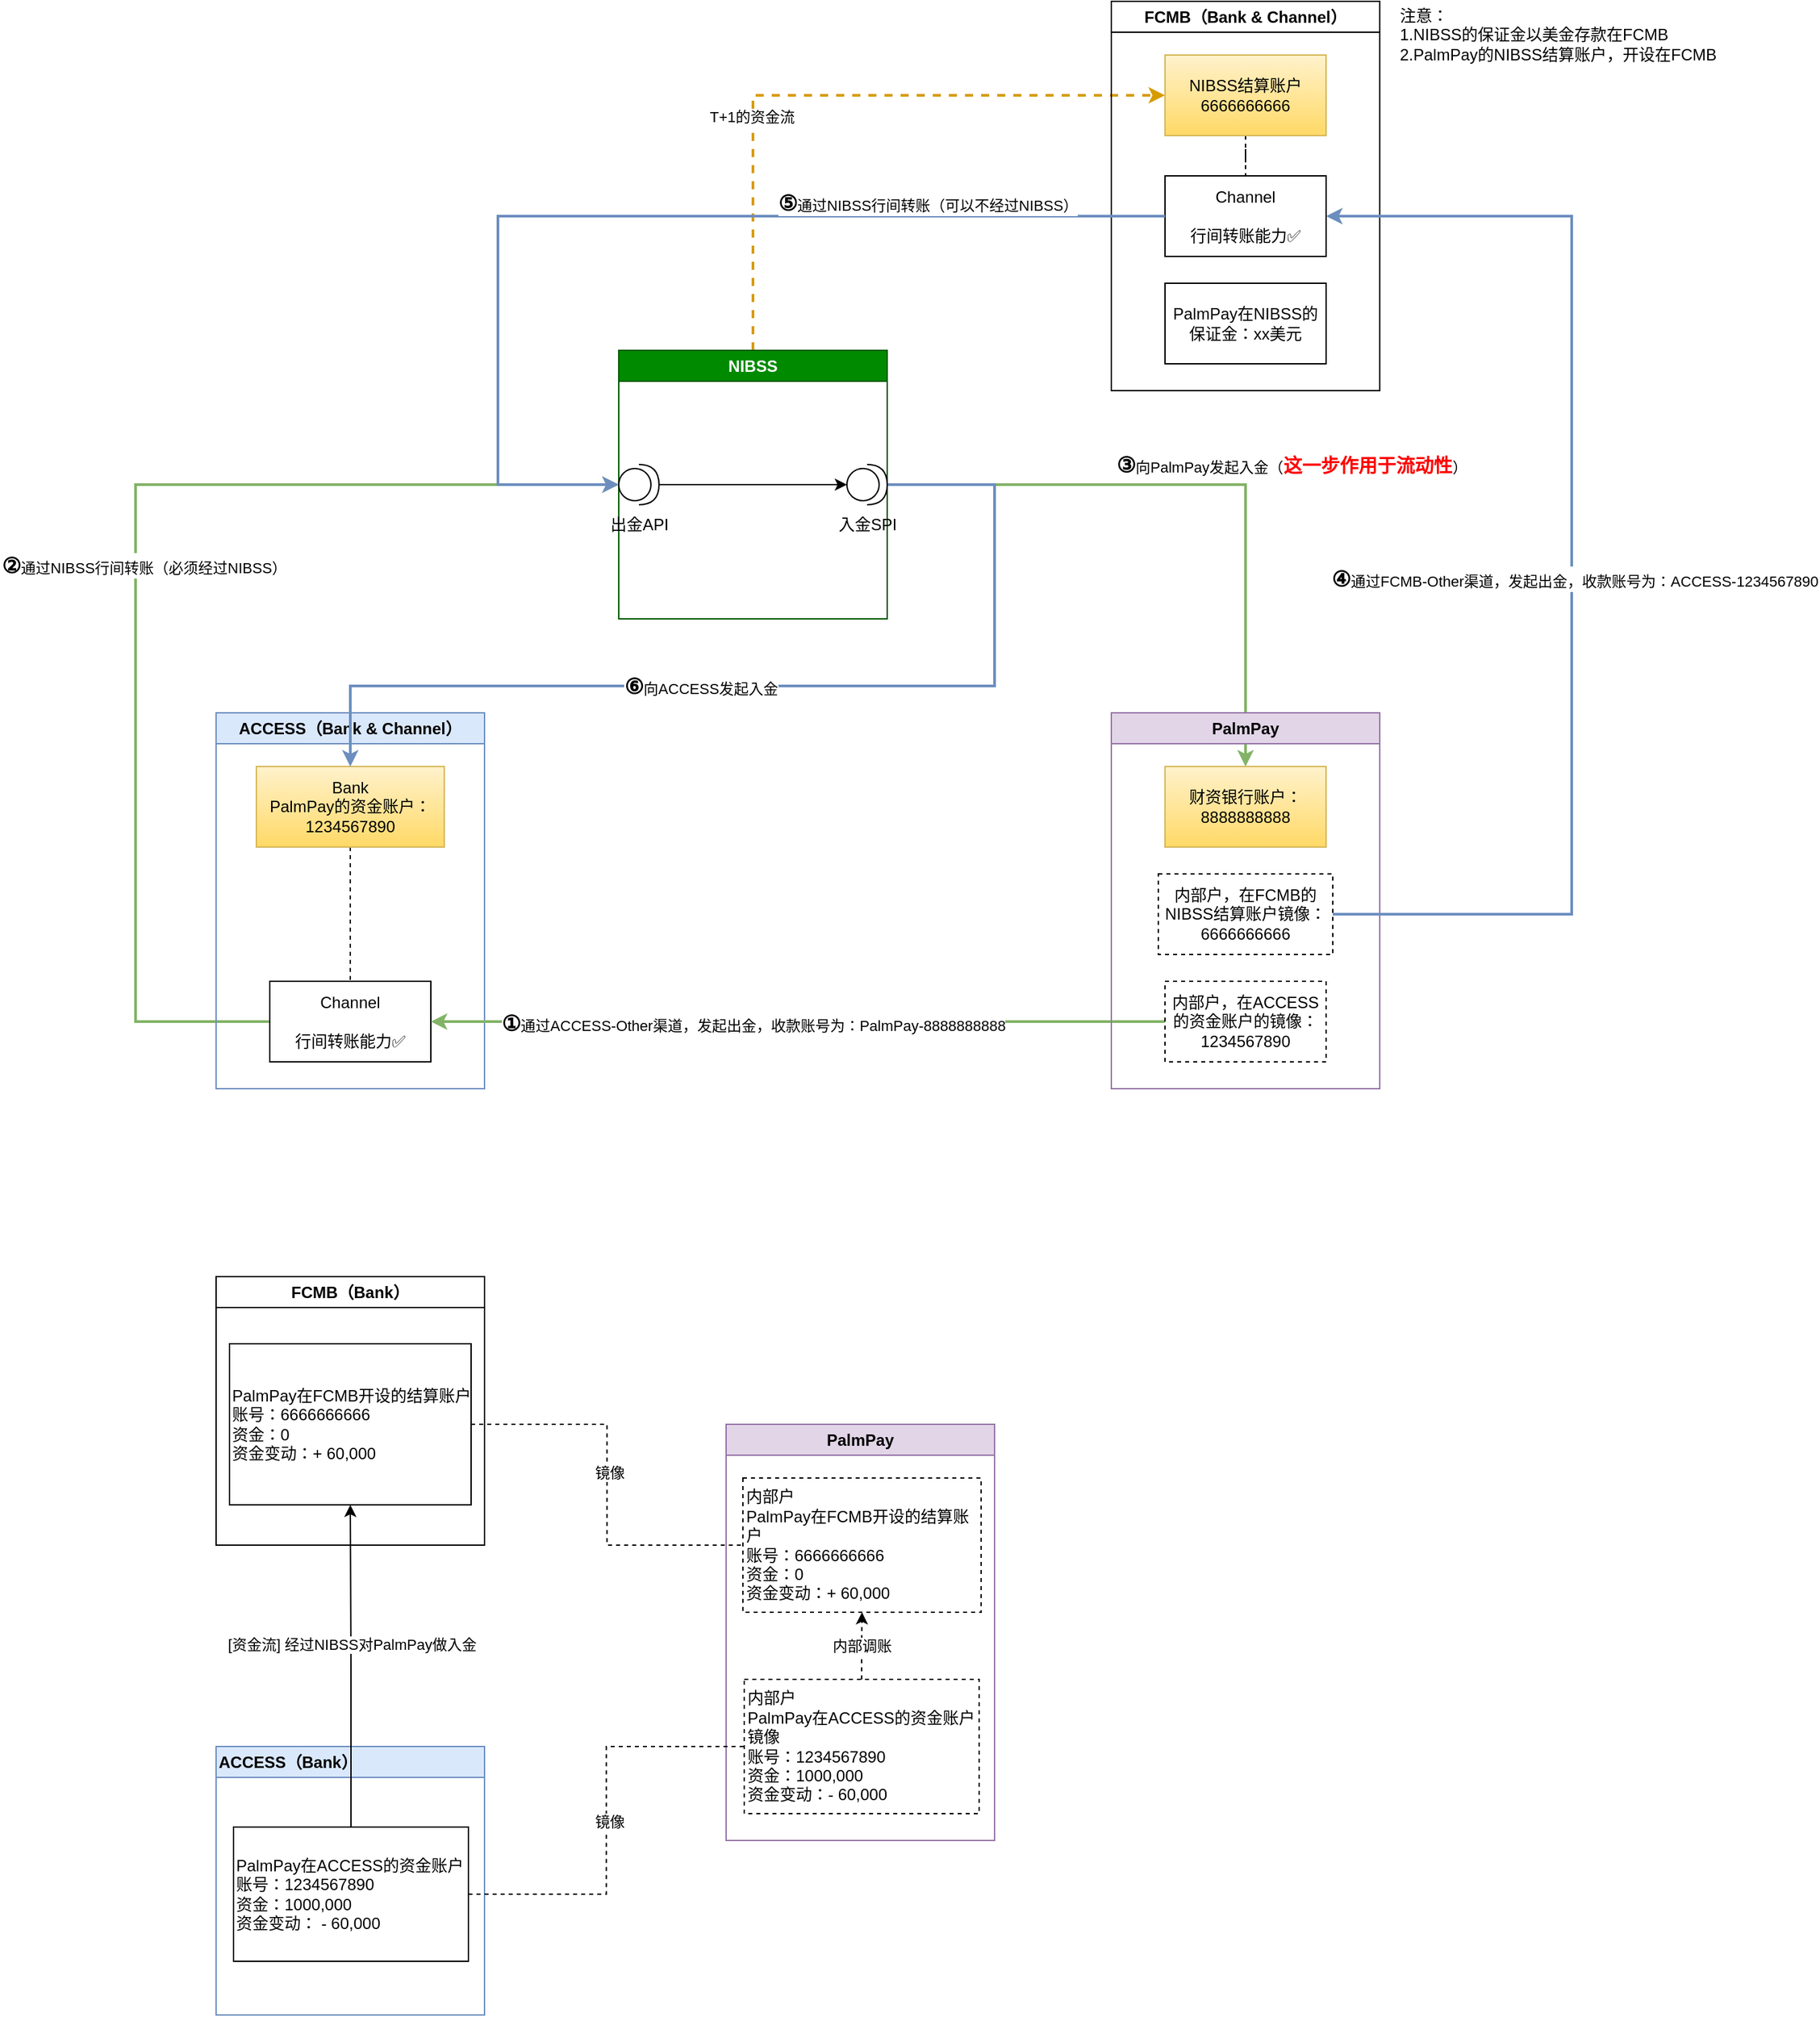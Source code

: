 <mxfile version="24.7.7">
  <diagram name="Page-1" id="nLGqvxZKziUYNAlp30nI">
    <mxGraphModel dx="2261" dy="786" grid="1" gridSize="10" guides="1" tooltips="1" connect="1" arrows="1" fold="1" page="1" pageScale="1" pageWidth="827" pageHeight="1169" math="0" shadow="0">
      <root>
        <mxCell id="0" />
        <mxCell id="1" parent="0" />
        <mxCell id="YbKHM1qgpRkM0NyHBMaA-10" style="edgeStyle=orthogonalEdgeStyle;rounded=0;orthogonalLoop=1;jettySize=auto;html=1;entryX=0;entryY=0.5;entryDx=0;entryDy=0;exitX=0;exitY=0.5;exitDx=0;exitDy=0;fillColor=#d5e8d4;gradientColor=#97d077;strokeColor=#82b366;strokeWidth=2;" edge="1" parent="1" source="YbKHM1qgpRkM0NyHBMaA-5" target="YbKHM1qgpRkM0NyHBMaA-2">
          <mxGeometry relative="1" as="geometry">
            <Array as="points">
              <mxPoint x="100" y="790" />
              <mxPoint x="100" y="390" />
            </Array>
          </mxGeometry>
        </mxCell>
        <mxCell id="YbKHM1qgpRkM0NyHBMaA-11" value="&lt;font style=&quot;font-size: 16px;&quot;&gt;&lt;b&gt;②&lt;/b&gt;&lt;/font&gt;通过NIBSS行间转账（必须经过NIBSS）" style="edgeLabel;html=1;align=center;verticalAlign=middle;resizable=0;points=[];" vertex="1" connectable="0" parent="YbKHM1qgpRkM0NyHBMaA-10">
          <mxGeometry x="0.396" y="1" relative="1" as="geometry">
            <mxPoint x="-95" y="61" as="offset" />
          </mxGeometry>
        </mxCell>
        <mxCell id="YbKHM1qgpRkM0NyHBMaA-1" value="ACCESS（Bank &amp;amp; Channel）" style="swimlane;whiteSpace=wrap;html=1;fillColor=#dae8fc;strokeColor=#6c8ebf;" vertex="1" parent="1">
          <mxGeometry x="160" y="560" width="200" height="280" as="geometry" />
        </mxCell>
        <mxCell id="YbKHM1qgpRkM0NyHBMaA-23" style="edgeStyle=orthogonalEdgeStyle;rounded=0;orthogonalLoop=1;jettySize=auto;html=1;entryX=0.5;entryY=0;entryDx=0;entryDy=0;dashed=1;endArrow=none;endFill=0;" edge="1" parent="YbKHM1qgpRkM0NyHBMaA-1" source="YbKHM1qgpRkM0NyHBMaA-4" target="YbKHM1qgpRkM0NyHBMaA-5">
          <mxGeometry relative="1" as="geometry" />
        </mxCell>
        <mxCell id="YbKHM1qgpRkM0NyHBMaA-4" value="Bank&lt;div&gt;PalmPay的资金账户：&lt;/div&gt;&lt;div&gt;1234567890&lt;/div&gt;" style="rounded=0;whiteSpace=wrap;html=1;fillColor=#fff2cc;strokeColor=#d6b656;gradientColor=#ffd966;" vertex="1" parent="YbKHM1qgpRkM0NyHBMaA-1">
          <mxGeometry x="30" y="40" width="140" height="60" as="geometry" />
        </mxCell>
        <mxCell id="YbKHM1qgpRkM0NyHBMaA-5" value="Channel&lt;div&gt;&lt;br&gt;&lt;div&gt;行间转账能力✅&lt;/div&gt;&lt;/div&gt;" style="rounded=0;whiteSpace=wrap;html=1;" vertex="1" parent="YbKHM1qgpRkM0NyHBMaA-1">
          <mxGeometry x="40" y="200" width="120" height="60" as="geometry" />
        </mxCell>
        <mxCell id="YbKHM1qgpRkM0NyHBMaA-15" style="edgeStyle=orthogonalEdgeStyle;rounded=0;orthogonalLoop=1;jettySize=auto;html=1;entryX=0.5;entryY=0;entryDx=0;entryDy=0;fillColor=#d5e8d4;gradientColor=#97d077;strokeColor=#82b366;strokeWidth=2;" edge="1" parent="1" source="YbKHM1qgpRkM0NyHBMaA-2" target="YbKHM1qgpRkM0NyHBMaA-8">
          <mxGeometry relative="1" as="geometry" />
        </mxCell>
        <mxCell id="YbKHM1qgpRkM0NyHBMaA-20" value="&lt;font style=&quot;font-size: 16px;&quot;&gt;&lt;b&gt;③&lt;/b&gt;&lt;/font&gt;向PalmPay发起入金（&lt;font size=&quot;1&quot; color=&quot;#ff0000&quot;&gt;&lt;b style=&quot;font-size: 14px;&quot;&gt;这一步作用于流动性&lt;/b&gt;&lt;/font&gt;）" style="edgeLabel;html=1;align=center;verticalAlign=middle;resizable=0;points=[];" vertex="1" connectable="0" parent="YbKHM1qgpRkM0NyHBMaA-15">
          <mxGeometry x="-0.336" y="1" relative="1" as="geometry">
            <mxPoint x="142" y="-14" as="offset" />
          </mxGeometry>
        </mxCell>
        <mxCell id="YbKHM1qgpRkM0NyHBMaA-17" style="edgeStyle=orthogonalEdgeStyle;rounded=0;orthogonalLoop=1;jettySize=auto;html=1;entryX=0;entryY=0.5;entryDx=0;entryDy=0;dashed=1;strokeWidth=2;fillColor=#ffcd28;gradientColor=#ffa500;strokeColor=#d79b00;exitX=0.5;exitY=0;exitDx=0;exitDy=0;" edge="1" parent="1" source="YbKHM1qgpRkM0NyHBMaA-2" target="YbKHM1qgpRkM0NyHBMaA-9">
          <mxGeometry relative="1" as="geometry">
            <Array as="points">
              <mxPoint x="560" y="100" />
            </Array>
          </mxGeometry>
        </mxCell>
        <mxCell id="YbKHM1qgpRkM0NyHBMaA-18" value="T+1的资金流" style="edgeLabel;html=1;align=center;verticalAlign=middle;resizable=0;points=[];" vertex="1" connectable="0" parent="YbKHM1qgpRkM0NyHBMaA-17">
          <mxGeometry x="-0.3" y="1" relative="1" as="geometry">
            <mxPoint as="offset" />
          </mxGeometry>
        </mxCell>
        <mxCell id="YbKHM1qgpRkM0NyHBMaA-28" style="edgeStyle=orthogonalEdgeStyle;rounded=0;orthogonalLoop=1;jettySize=auto;html=1;entryX=0.5;entryY=0;entryDx=0;entryDy=0;exitX=1;exitY=0.5;exitDx=0;exitDy=0;fillColor=#dae8fc;gradientColor=#7ea6e0;strokeColor=#6c8ebf;strokeWidth=2;" edge="1" parent="1" source="YbKHM1qgpRkM0NyHBMaA-2" target="YbKHM1qgpRkM0NyHBMaA-4">
          <mxGeometry relative="1" as="geometry">
            <Array as="points">
              <mxPoint x="740" y="390" />
              <mxPoint x="740" y="540" />
              <mxPoint x="260" y="540" />
            </Array>
          </mxGeometry>
        </mxCell>
        <mxCell id="YbKHM1qgpRkM0NyHBMaA-32" value="&lt;b&gt;&lt;font style=&quot;font-size: 16px;&quot;&gt;⑥&lt;/font&gt;&lt;/b&gt;向ACCESS发起入金" style="edgeLabel;html=1;align=center;verticalAlign=middle;resizable=0;points=[];" vertex="1" connectable="0" parent="YbKHM1qgpRkM0NyHBMaA-28">
          <mxGeometry x="0.166" relative="1" as="geometry">
            <mxPoint as="offset" />
          </mxGeometry>
        </mxCell>
        <mxCell id="YbKHM1qgpRkM0NyHBMaA-2" value="NIBSS" style="swimlane;whiteSpace=wrap;html=1;fillColor=#008a00;fontColor=#ffffff;strokeColor=#005700;" vertex="1" parent="1">
          <mxGeometry x="460" y="290" width="200" height="200" as="geometry" />
        </mxCell>
        <mxCell id="YbKHM1qgpRkM0NyHBMaA-33" value="出金API" style="shape=providedRequiredInterface;html=1;verticalLabelPosition=bottom;sketch=0;" vertex="1" parent="YbKHM1qgpRkM0NyHBMaA-2">
          <mxGeometry y="85" width="30" height="30" as="geometry" />
        </mxCell>
        <mxCell id="YbKHM1qgpRkM0NyHBMaA-34" value="入金SPI" style="shape=providedRequiredInterface;html=1;verticalLabelPosition=bottom;sketch=0;" vertex="1" parent="YbKHM1qgpRkM0NyHBMaA-2">
          <mxGeometry x="170" y="85" width="30" height="30" as="geometry" />
        </mxCell>
        <mxCell id="YbKHM1qgpRkM0NyHBMaA-35" style="edgeStyle=orthogonalEdgeStyle;rounded=0;orthogonalLoop=1;jettySize=auto;html=1;entryX=0;entryY=0.5;entryDx=0;entryDy=0;entryPerimeter=0;" edge="1" parent="YbKHM1qgpRkM0NyHBMaA-2" source="YbKHM1qgpRkM0NyHBMaA-33" target="YbKHM1qgpRkM0NyHBMaA-34">
          <mxGeometry relative="1" as="geometry" />
        </mxCell>
        <mxCell id="YbKHM1qgpRkM0NyHBMaA-13" style="edgeStyle=orthogonalEdgeStyle;rounded=0;orthogonalLoop=1;jettySize=auto;html=1;entryX=1;entryY=0.5;entryDx=0;entryDy=0;exitX=0;exitY=0.5;exitDx=0;exitDy=0;fillColor=#d5e8d4;gradientColor=#97d077;strokeColor=#82b366;strokeWidth=2;" edge="1" parent="1" source="YbKHM1qgpRkM0NyHBMaA-12" target="YbKHM1qgpRkM0NyHBMaA-5">
          <mxGeometry relative="1" as="geometry" />
        </mxCell>
        <mxCell id="YbKHM1qgpRkM0NyHBMaA-14" value="&lt;b&gt;&lt;font style=&quot;font-size: 16px;&quot;&gt;①&lt;/font&gt;&lt;/b&gt;通过ACCESS-Other渠道，发起出金，收款账号为：PalmPay-8888888888" style="edgeLabel;html=1;align=center;verticalAlign=middle;resizable=0;points=[];" vertex="1" connectable="0" parent="YbKHM1qgpRkM0NyHBMaA-13">
          <mxGeometry x="0.124" y="1" relative="1" as="geometry">
            <mxPoint as="offset" />
          </mxGeometry>
        </mxCell>
        <mxCell id="YbKHM1qgpRkM0NyHBMaA-3" value="PalmPay" style="swimlane;whiteSpace=wrap;html=1;fillColor=#e1d5e7;strokeColor=#9673a6;" vertex="1" parent="1">
          <mxGeometry x="827" y="560" width="200" height="280" as="geometry" />
        </mxCell>
        <mxCell id="YbKHM1qgpRkM0NyHBMaA-8" value="财资银行账户：8888888888" style="rounded=0;whiteSpace=wrap;html=1;fillColor=#fff2cc;gradientColor=#ffd966;strokeColor=#d6b656;" vertex="1" parent="YbKHM1qgpRkM0NyHBMaA-3">
          <mxGeometry x="40" y="40" width="120" height="60" as="geometry" />
        </mxCell>
        <mxCell id="YbKHM1qgpRkM0NyHBMaA-12" value="内部户，在ACCESS的资金账户的镜像：&lt;div&gt;1234567890&lt;/div&gt;" style="rounded=0;whiteSpace=wrap;html=1;dashed=1;" vertex="1" parent="YbKHM1qgpRkM0NyHBMaA-3">
          <mxGeometry x="40" y="200" width="120" height="60" as="geometry" />
        </mxCell>
        <mxCell id="YbKHM1qgpRkM0NyHBMaA-25" value="内部户，在FCMB的NIBSS结算账户镜像：&lt;div&gt;6666666666&lt;/div&gt;" style="rounded=0;whiteSpace=wrap;html=1;dashed=1;" vertex="1" parent="YbKHM1qgpRkM0NyHBMaA-3">
          <mxGeometry x="35" y="120" width="130" height="60" as="geometry" />
        </mxCell>
        <mxCell id="YbKHM1qgpRkM0NyHBMaA-6" value="FCMB（Bank &amp;amp; Channel）" style="swimlane;whiteSpace=wrap;html=1;" vertex="1" parent="1">
          <mxGeometry x="827" y="30" width="200" height="290" as="geometry" />
        </mxCell>
        <mxCell id="YbKHM1qgpRkM0NyHBMaA-7" value="&lt;div&gt;PalmPay在NIBSS的保证金：xx美元&lt;/div&gt;" style="rounded=0;whiteSpace=wrap;html=1;" vertex="1" parent="YbKHM1qgpRkM0NyHBMaA-6">
          <mxGeometry x="40" y="210" width="120" height="60" as="geometry" />
        </mxCell>
        <mxCell id="YbKHM1qgpRkM0NyHBMaA-24" style="edgeStyle=orthogonalEdgeStyle;rounded=0;orthogonalLoop=1;jettySize=auto;html=1;entryX=0.5;entryY=0;entryDx=0;entryDy=0;dashed=1;endArrow=none;endFill=0;" edge="1" parent="YbKHM1qgpRkM0NyHBMaA-6" source="YbKHM1qgpRkM0NyHBMaA-9" target="YbKHM1qgpRkM0NyHBMaA-22">
          <mxGeometry relative="1" as="geometry" />
        </mxCell>
        <mxCell id="YbKHM1qgpRkM0NyHBMaA-9" value="NIBSS结算账户&lt;div&gt;6666666666&lt;/div&gt;" style="rounded=0;whiteSpace=wrap;html=1;fillColor=#fff2cc;gradientColor=#ffd966;strokeColor=#d6b656;" vertex="1" parent="YbKHM1qgpRkM0NyHBMaA-6">
          <mxGeometry x="40" y="40" width="120" height="60" as="geometry" />
        </mxCell>
        <mxCell id="YbKHM1qgpRkM0NyHBMaA-22" value="Channel&lt;div&gt;&lt;br&gt;&lt;div&gt;行间转账能力✅&lt;/div&gt;&lt;/div&gt;" style="rounded=0;whiteSpace=wrap;html=1;" vertex="1" parent="YbKHM1qgpRkM0NyHBMaA-6">
          <mxGeometry x="40" y="130" width="120" height="60" as="geometry" />
        </mxCell>
        <mxCell id="YbKHM1qgpRkM0NyHBMaA-26" style="edgeStyle=orthogonalEdgeStyle;rounded=0;orthogonalLoop=1;jettySize=auto;html=1;entryX=1;entryY=0.5;entryDx=0;entryDy=0;exitX=1;exitY=0.5;exitDx=0;exitDy=0;strokeWidth=2;fillColor=#dae8fc;gradientColor=#7ea6e0;strokeColor=#6c8ebf;" edge="1" parent="1" source="YbKHM1qgpRkM0NyHBMaA-25" target="YbKHM1qgpRkM0NyHBMaA-22">
          <mxGeometry relative="1" as="geometry">
            <Array as="points">
              <mxPoint x="1170" y="710" />
              <mxPoint x="1170" y="190" />
            </Array>
          </mxGeometry>
        </mxCell>
        <mxCell id="YbKHM1qgpRkM0NyHBMaA-29" value="&lt;b&gt;&lt;font style=&quot;font-size: 16px;&quot;&gt;④&lt;/font&gt;&lt;/b&gt;通过FCMB-Other渠道，发起出金，收款账号为：ACCESS-1234567890" style="edgeLabel;html=1;align=center;verticalAlign=middle;resizable=0;points=[];" vertex="1" connectable="0" parent="YbKHM1qgpRkM0NyHBMaA-26">
          <mxGeometry x="-0.027" y="-2" relative="1" as="geometry">
            <mxPoint as="offset" />
          </mxGeometry>
        </mxCell>
        <mxCell id="YbKHM1qgpRkM0NyHBMaA-27" style="edgeStyle=orthogonalEdgeStyle;rounded=0;orthogonalLoop=1;jettySize=auto;html=1;entryX=0;entryY=0.5;entryDx=0;entryDy=0;fillColor=#dae8fc;gradientColor=#7ea6e0;strokeColor=#6c8ebf;strokeWidth=2;exitX=0;exitY=0.5;exitDx=0;exitDy=0;" edge="1" parent="1" source="YbKHM1qgpRkM0NyHBMaA-22" target="YbKHM1qgpRkM0NyHBMaA-2">
          <mxGeometry relative="1" as="geometry">
            <Array as="points">
              <mxPoint x="370" y="190" />
              <mxPoint x="370" y="390" />
            </Array>
          </mxGeometry>
        </mxCell>
        <mxCell id="YbKHM1qgpRkM0NyHBMaA-30" value="&lt;b&gt;&lt;font style=&quot;font-size: 16px;&quot;&gt;⑤&lt;/font&gt;&lt;/b&gt;通过NIBSS行间转账（可以不经过NIBSS）" style="edgeLabel;html=1;align=center;verticalAlign=middle;resizable=0;points=[];" vertex="1" connectable="0" parent="YbKHM1qgpRkM0NyHBMaA-27">
          <mxGeometry x="-0.628" y="-1" relative="1" as="geometry">
            <mxPoint x="-31" y="-9" as="offset" />
          </mxGeometry>
        </mxCell>
        <mxCell id="YbKHM1qgpRkM0NyHBMaA-36" value="注意：&lt;div&gt;1.NIBSS的保证金以美金存款在FCMB&lt;/div&gt;&lt;div&gt;2.PalmPay的NIBSS结算账户，开设在FCMB&lt;/div&gt;" style="text;html=1;align=left;verticalAlign=middle;whiteSpace=wrap;rounded=0;" vertex="1" parent="1">
          <mxGeometry x="1040" y="30" width="260" height="50" as="geometry" />
        </mxCell>
        <mxCell id="YbKHM1qgpRkM0NyHBMaA-37" value="ACCESS（Bank）" style="swimlane;whiteSpace=wrap;html=1;align=left;fillColor=#dae8fc;strokeColor=#6c8ebf;" vertex="1" parent="1">
          <mxGeometry x="160" y="1330" width="200" height="200" as="geometry" />
        </mxCell>
        <mxCell id="YbKHM1qgpRkM0NyHBMaA-38" value="PalmPay在ACCESS的资金账户&lt;div&gt;账号：1234567890&lt;/div&gt;&lt;div&gt;资金：1000,000&lt;/div&gt;&lt;div&gt;资金变动： - 60,000&lt;/div&gt;" style="rounded=0;whiteSpace=wrap;html=1;align=left;" vertex="1" parent="YbKHM1qgpRkM0NyHBMaA-37">
          <mxGeometry x="13" y="60" width="175" height="100" as="geometry" />
        </mxCell>
        <mxCell id="YbKHM1qgpRkM0NyHBMaA-39" value="FCMB（Bank）" style="swimlane;whiteSpace=wrap;html=1;" vertex="1" parent="1">
          <mxGeometry x="160" y="980" width="200" height="200" as="geometry" />
        </mxCell>
        <mxCell id="YbKHM1qgpRkM0NyHBMaA-40" value="PalmPay在FCMB开设的结算账户&lt;div&gt;账号：6666666666&lt;/div&gt;&lt;div&gt;资金：0&lt;/div&gt;&lt;div&gt;资金变动：+ 60,000&lt;/div&gt;" style="rounded=0;whiteSpace=wrap;html=1;align=left;" vertex="1" parent="YbKHM1qgpRkM0NyHBMaA-39">
          <mxGeometry x="10" y="50" width="180" height="120" as="geometry" />
        </mxCell>
        <mxCell id="YbKHM1qgpRkM0NyHBMaA-41" value="PalmPay" style="swimlane;whiteSpace=wrap;html=1;fillColor=#e1d5e7;strokeColor=#9673a6;" vertex="1" parent="1">
          <mxGeometry x="540" y="1090" width="200" height="310" as="geometry" />
        </mxCell>
        <mxCell id="YbKHM1qgpRkM0NyHBMaA-42" value="内部户&lt;div&gt;PalmPay在FCMB开设的结算账户&lt;div&gt;账号：6666666666&lt;/div&gt;&lt;div&gt;资金：0&lt;/div&gt;&lt;/div&gt;&lt;div&gt;资金变动：+ 60,000&lt;/div&gt;" style="rounded=0;whiteSpace=wrap;html=1;align=left;dashed=1;" vertex="1" parent="YbKHM1qgpRkM0NyHBMaA-41">
          <mxGeometry x="12.5" y="40" width="177.5" height="100" as="geometry" />
        </mxCell>
        <mxCell id="YbKHM1qgpRkM0NyHBMaA-44" value="内部调账" style="edgeStyle=orthogonalEdgeStyle;rounded=0;orthogonalLoop=1;jettySize=auto;html=1;entryX=0.5;entryY=1;entryDx=0;entryDy=0;dashed=1;" edge="1" parent="YbKHM1qgpRkM0NyHBMaA-41" source="YbKHM1qgpRkM0NyHBMaA-43" target="YbKHM1qgpRkM0NyHBMaA-42">
          <mxGeometry relative="1" as="geometry" />
        </mxCell>
        <mxCell id="YbKHM1qgpRkM0NyHBMaA-43" value="内部户&lt;div&gt;PalmPay在ACCESS的资金账户镜像&lt;div&gt;账号：1234567890&lt;/div&gt;&lt;div&gt;资金：1000,000&lt;/div&gt;&lt;/div&gt;&lt;div&gt;资金变动：- 60,000&lt;/div&gt;" style="rounded=0;whiteSpace=wrap;html=1;align=left;dashed=1;" vertex="1" parent="YbKHM1qgpRkM0NyHBMaA-41">
          <mxGeometry x="13.5" y="190" width="175" height="100" as="geometry" />
        </mxCell>
        <mxCell id="YbKHM1qgpRkM0NyHBMaA-45" style="edgeStyle=orthogonalEdgeStyle;rounded=0;orthogonalLoop=1;jettySize=auto;html=1;entryX=0;entryY=0.5;entryDx=0;entryDy=0;endArrow=none;endFill=0;dashed=1;" edge="1" parent="1" source="YbKHM1qgpRkM0NyHBMaA-38" target="YbKHM1qgpRkM0NyHBMaA-43">
          <mxGeometry relative="1" as="geometry" />
        </mxCell>
        <mxCell id="YbKHM1qgpRkM0NyHBMaA-46" value="镜像" style="edgeLabel;html=1;align=center;verticalAlign=middle;resizable=0;points=[];" vertex="1" connectable="0" parent="YbKHM1qgpRkM0NyHBMaA-45">
          <mxGeometry x="-0.006" y="-2" relative="1" as="geometry">
            <mxPoint as="offset" />
          </mxGeometry>
        </mxCell>
        <mxCell id="YbKHM1qgpRkM0NyHBMaA-47" style="edgeStyle=orthogonalEdgeStyle;rounded=0;orthogonalLoop=1;jettySize=auto;html=1;entryX=0;entryY=0.5;entryDx=0;entryDy=0;endArrow=none;endFill=0;dashed=1;" edge="1" parent="1" source="YbKHM1qgpRkM0NyHBMaA-40" target="YbKHM1qgpRkM0NyHBMaA-42">
          <mxGeometry relative="1" as="geometry" />
        </mxCell>
        <mxCell id="YbKHM1qgpRkM0NyHBMaA-48" value="镜像" style="edgeLabel;html=1;align=center;verticalAlign=middle;resizable=0;points=[];" vertex="1" connectable="0" parent="YbKHM1qgpRkM0NyHBMaA-47">
          <mxGeometry x="-0.068" y="1" relative="1" as="geometry">
            <mxPoint as="offset" />
          </mxGeometry>
        </mxCell>
        <mxCell id="YbKHM1qgpRkM0NyHBMaA-49" style="edgeStyle=orthogonalEdgeStyle;rounded=0;orthogonalLoop=1;jettySize=auto;html=1;entryX=0.5;entryY=1;entryDx=0;entryDy=0;" edge="1" parent="1" source="YbKHM1qgpRkM0NyHBMaA-38" target="YbKHM1qgpRkM0NyHBMaA-40">
          <mxGeometry relative="1" as="geometry" />
        </mxCell>
        <mxCell id="YbKHM1qgpRkM0NyHBMaA-50" value="[资金流] 经过NIBSS对PalmPay做入金" style="edgeLabel;html=1;align=center;verticalAlign=middle;resizable=0;points=[];" vertex="1" connectable="0" parent="YbKHM1qgpRkM0NyHBMaA-49">
          <mxGeometry x="0.143" y="-1" relative="1" as="geometry">
            <mxPoint y="1" as="offset" />
          </mxGeometry>
        </mxCell>
      </root>
    </mxGraphModel>
  </diagram>
</mxfile>
